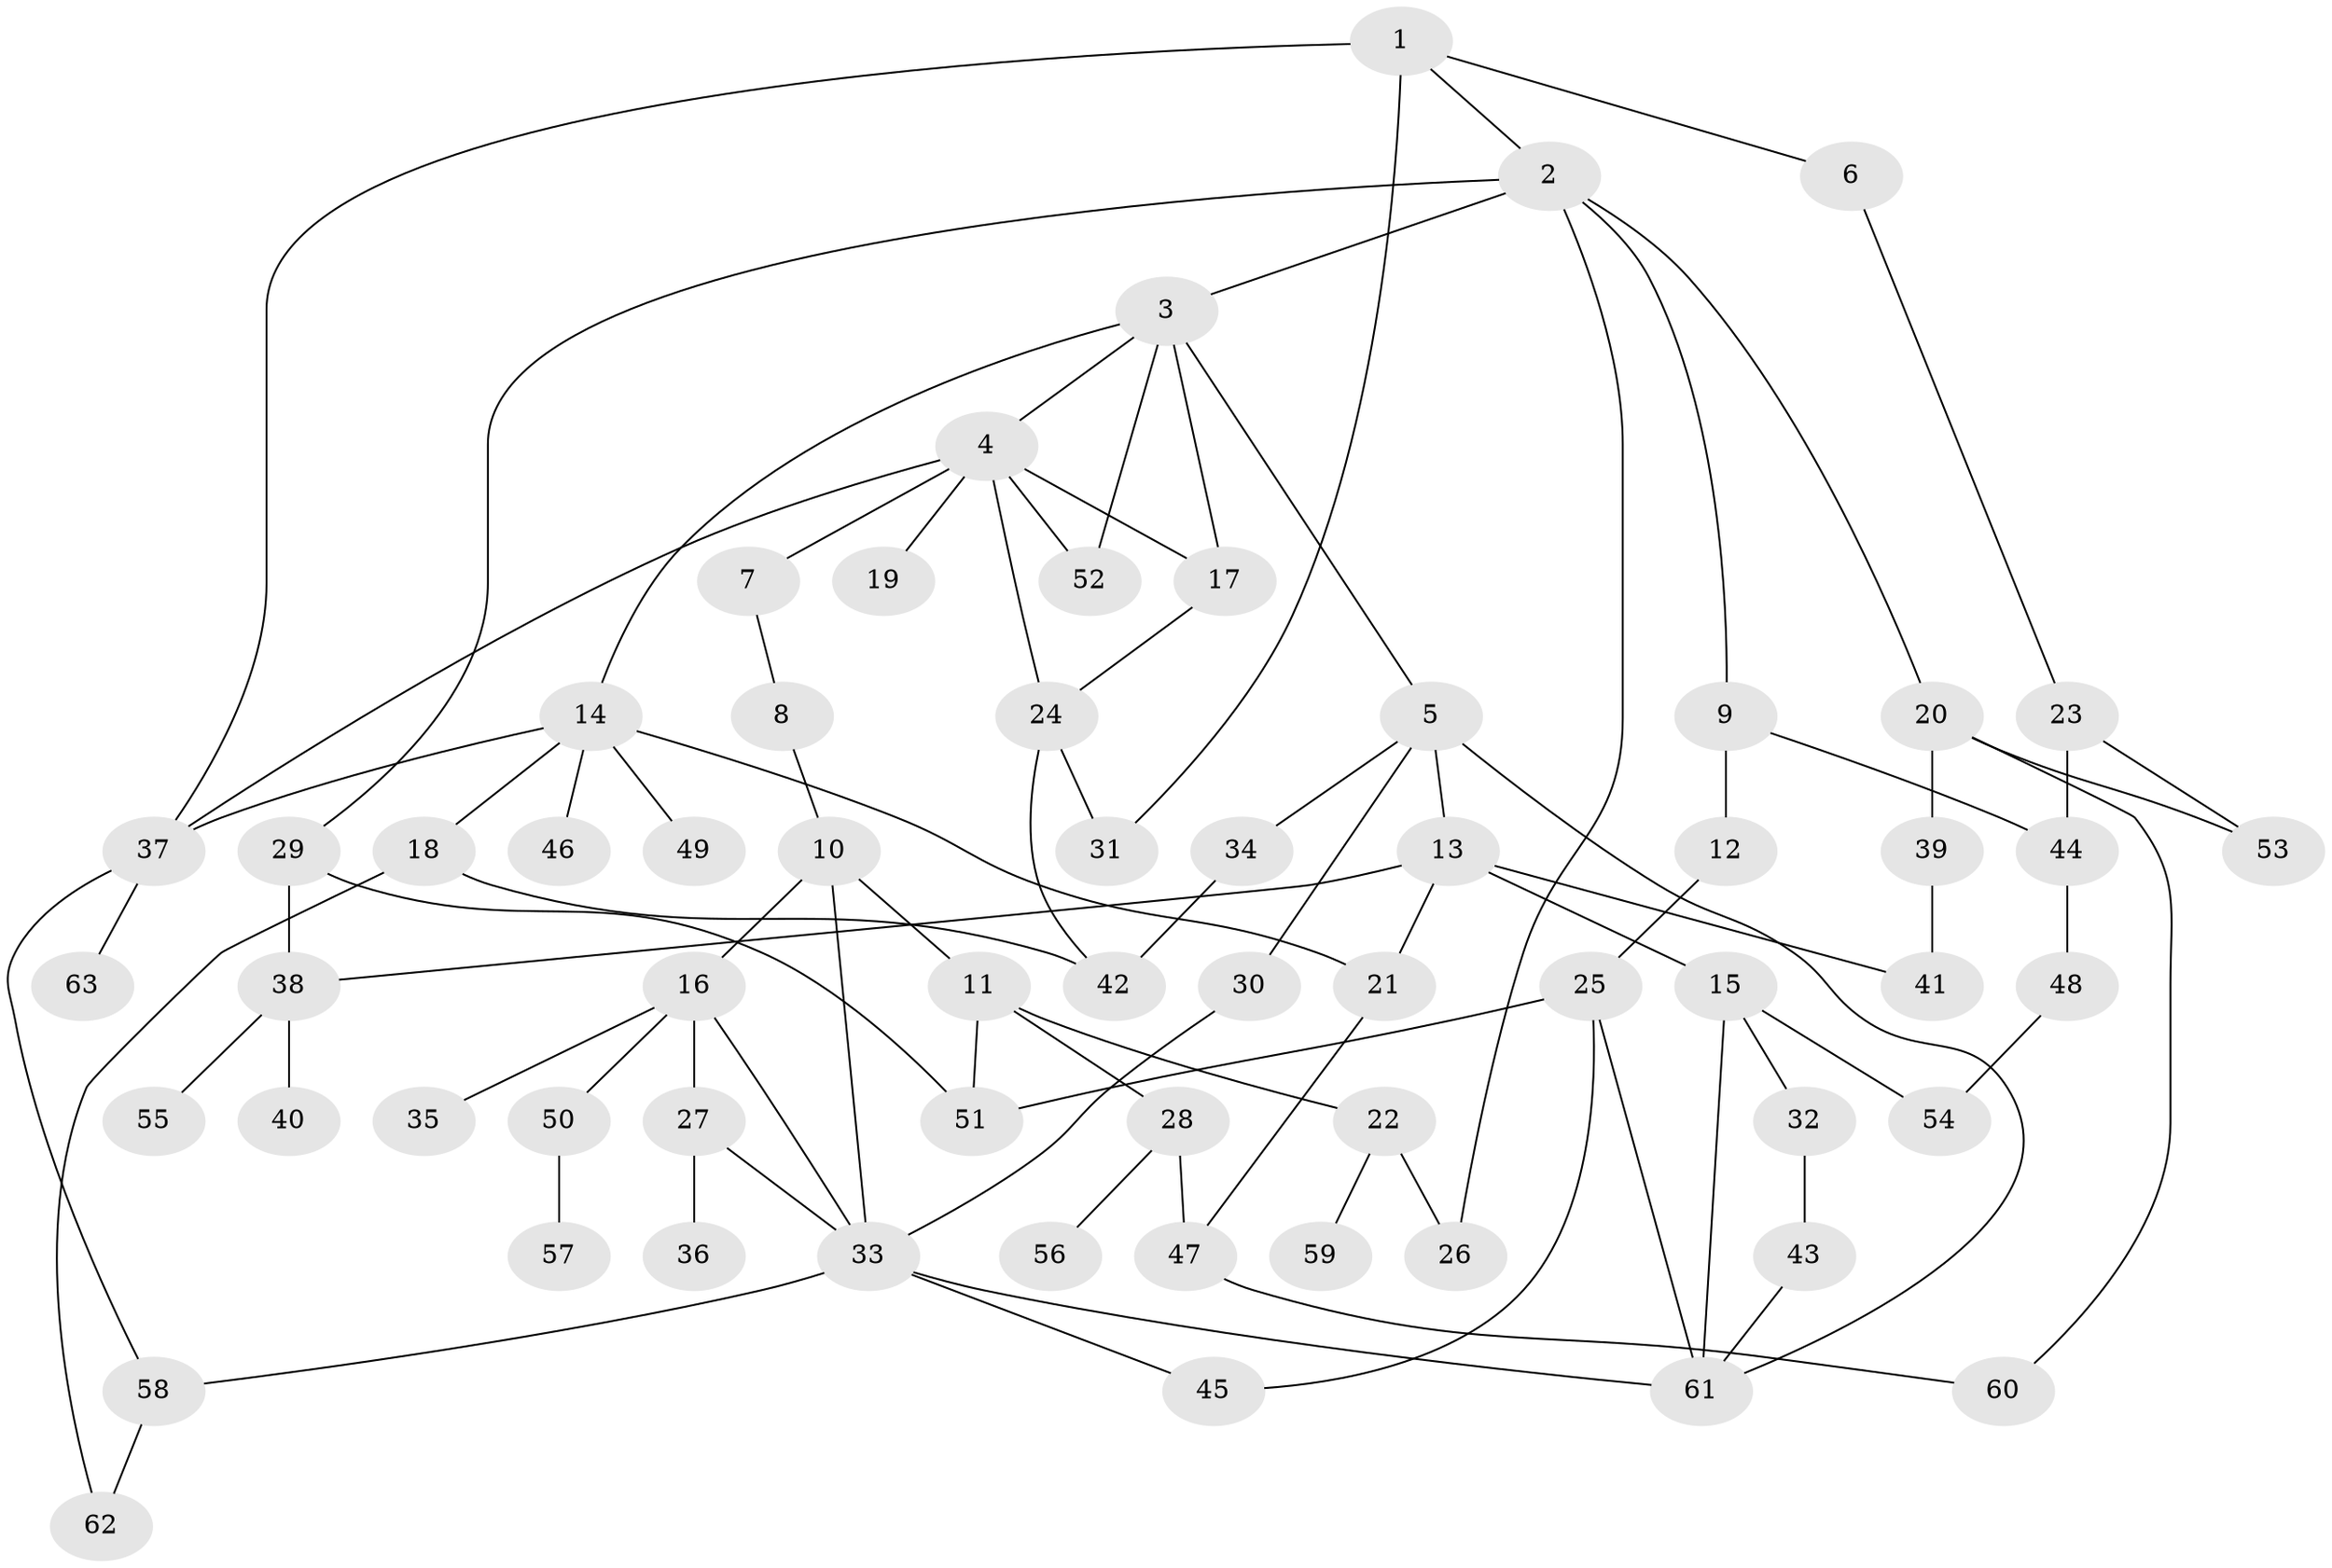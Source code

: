 // Generated by graph-tools (version 1.1) at 2025/00/03/09/25 03:00:58]
// undirected, 63 vertices, 91 edges
graph export_dot {
graph [start="1"]
  node [color=gray90,style=filled];
  1;
  2;
  3;
  4;
  5;
  6;
  7;
  8;
  9;
  10;
  11;
  12;
  13;
  14;
  15;
  16;
  17;
  18;
  19;
  20;
  21;
  22;
  23;
  24;
  25;
  26;
  27;
  28;
  29;
  30;
  31;
  32;
  33;
  34;
  35;
  36;
  37;
  38;
  39;
  40;
  41;
  42;
  43;
  44;
  45;
  46;
  47;
  48;
  49;
  50;
  51;
  52;
  53;
  54;
  55;
  56;
  57;
  58;
  59;
  60;
  61;
  62;
  63;
  1 -- 2;
  1 -- 6;
  1 -- 31;
  1 -- 37;
  2 -- 3;
  2 -- 9;
  2 -- 20;
  2 -- 26;
  2 -- 29;
  3 -- 4;
  3 -- 5;
  3 -- 14;
  3 -- 17;
  3 -- 52;
  4 -- 7;
  4 -- 19;
  4 -- 24;
  4 -- 52;
  4 -- 17;
  4 -- 37;
  5 -- 13;
  5 -- 30;
  5 -- 34;
  5 -- 61;
  6 -- 23;
  7 -- 8;
  8 -- 10;
  9 -- 12;
  9 -- 44;
  10 -- 11;
  10 -- 16;
  10 -- 33;
  11 -- 22;
  11 -- 28;
  11 -- 51;
  12 -- 25;
  13 -- 15;
  13 -- 38;
  13 -- 41;
  13 -- 21;
  14 -- 18;
  14 -- 21;
  14 -- 46;
  14 -- 49;
  14 -- 37;
  15 -- 32;
  15 -- 61;
  15 -- 54;
  16 -- 27;
  16 -- 35;
  16 -- 50;
  16 -- 33;
  17 -- 24;
  18 -- 42;
  18 -- 62;
  20 -- 39;
  20 -- 60;
  20 -- 53;
  21 -- 47;
  22 -- 59;
  22 -- 26;
  23 -- 44;
  23 -- 53;
  24 -- 42;
  24 -- 31;
  25 -- 61;
  25 -- 45;
  25 -- 51;
  27 -- 33;
  27 -- 36;
  28 -- 47;
  28 -- 56;
  29 -- 51;
  29 -- 38;
  30 -- 33;
  32 -- 43;
  33 -- 45;
  33 -- 58;
  33 -- 61;
  34 -- 42;
  37 -- 63;
  37 -- 58;
  38 -- 40;
  38 -- 55;
  39 -- 41;
  43 -- 61;
  44 -- 48;
  47 -- 60;
  48 -- 54;
  50 -- 57;
  58 -- 62;
}
